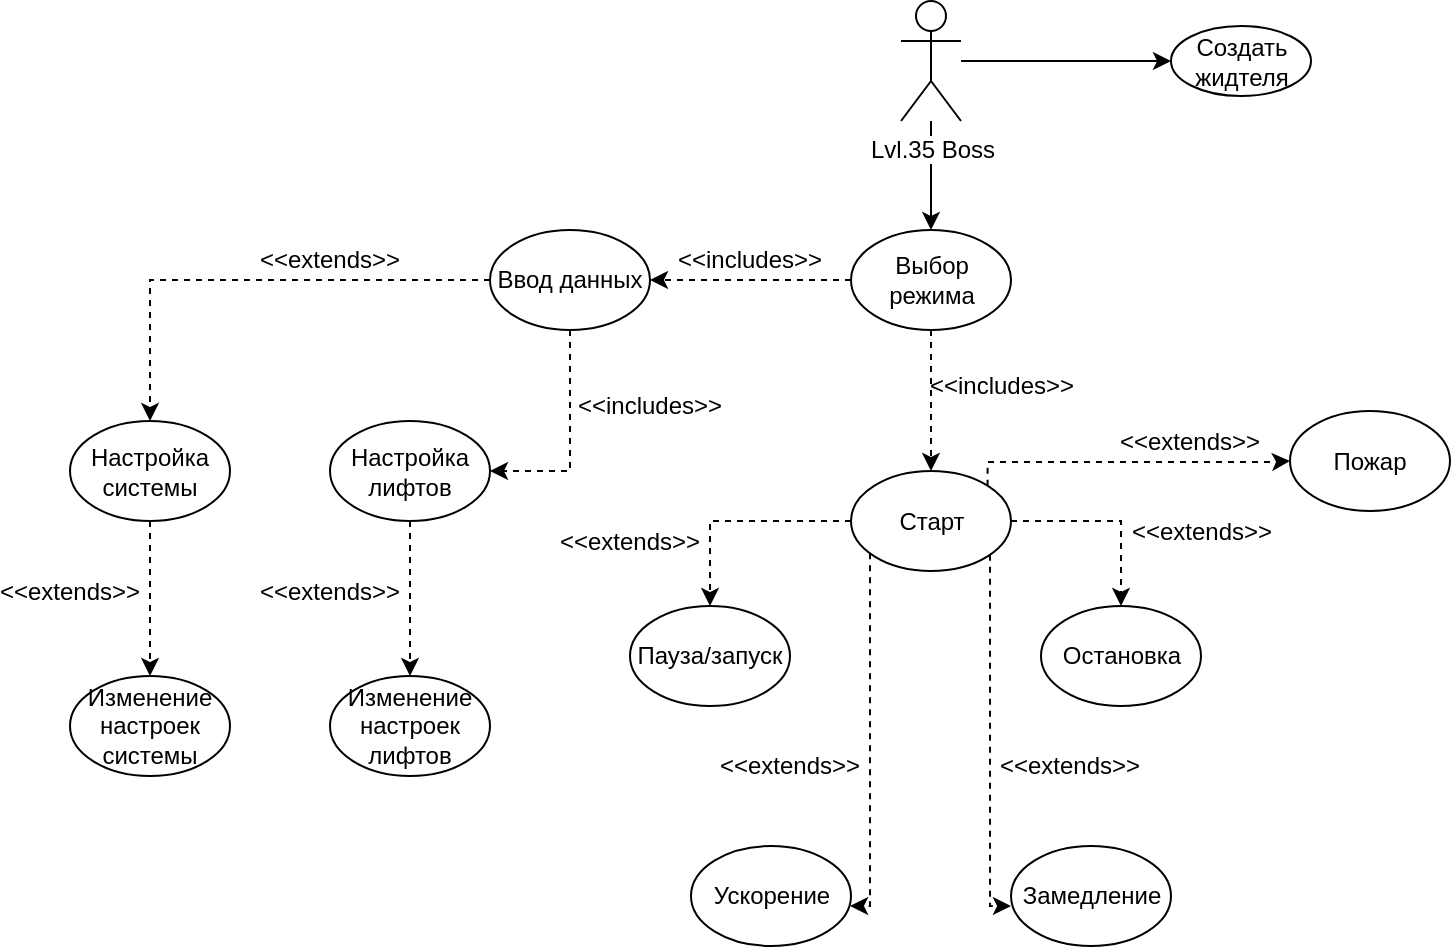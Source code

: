 <mxfile version="12.1.7" type="github" pages="1">
  <diagram id="ekdiAKRqjQZO_SCNcehw" name="Page-1">
    <mxGraphModel dx="1376" dy="747" grid="1" gridSize="10" guides="1" tooltips="1" connect="1" arrows="1" fold="1" page="1" pageScale="1" pageWidth="1920" pageHeight="1200" math="0" shadow="0">
      <root>
        <mxCell id="0"/>
        <mxCell id="1" parent="0"/>
        <mxCell id="3DRjRIgtUkf3iMdszM2m-6" value="" style="edgeStyle=orthogonalEdgeStyle;rounded=0;orthogonalLoop=1;jettySize=auto;html=1;" parent="1" source="3DRjRIgtUkf3iMdszM2m-4" edge="1">
          <mxGeometry relative="1" as="geometry">
            <mxPoint x="820.5" y="372.5" as="targetPoint"/>
          </mxGeometry>
        </mxCell>
        <mxCell id="3DRjRIgtUkf3iMdszM2m-50" style="edgeStyle=orthogonalEdgeStyle;rounded=0;orthogonalLoop=1;jettySize=auto;html=1;entryX=0.5;entryY=0;entryDx=0;entryDy=0;" parent="1" source="3DRjRIgtUkf3iMdszM2m-4" target="3DRjRIgtUkf3iMdszM2m-48" edge="1">
          <mxGeometry relative="1" as="geometry"/>
        </mxCell>
        <mxCell id="3DRjRIgtUkf3iMdszM2m-4" value="Lvl.35 Boss" style="shape=umlActor;verticalLabelPosition=bottom;labelBackgroundColor=#ffffff;verticalAlign=top;html=1;outlineConnect=0;" parent="1" vertex="1">
          <mxGeometry x="685.5" y="342.5" width="30" height="60" as="geometry"/>
        </mxCell>
        <mxCell id="3DRjRIgtUkf3iMdszM2m-8" value="Создать жидтеля" style="ellipse;whiteSpace=wrap;html=1;" parent="1" vertex="1">
          <mxGeometry x="820.5" y="355" width="70" height="35" as="geometry"/>
        </mxCell>
        <mxCell id="3DRjRIgtUkf3iMdszM2m-46" style="edgeStyle=orthogonalEdgeStyle;rounded=0;orthogonalLoop=1;jettySize=auto;html=1;entryX=0;entryY=0.6;entryDx=0;entryDy=0;entryPerimeter=0;dashed=1;" parent="1" source="3DRjRIgtUkf3iMdszM2m-26" target="3DRjRIgtUkf3iMdszM2m-44" edge="1">
          <mxGeometry relative="1" as="geometry">
            <Array as="points">
              <mxPoint x="730" y="645"/>
              <mxPoint x="730" y="645"/>
            </Array>
          </mxGeometry>
        </mxCell>
        <mxCell id="3DRjRIgtUkf3iMdszM2m-53" style="edgeStyle=orthogonalEdgeStyle;rounded=0;orthogonalLoop=1;jettySize=auto;html=1;entryX=0.5;entryY=0;entryDx=0;entryDy=0;dashed=1;" parent="1" source="3DRjRIgtUkf3iMdszM2m-26" target="3DRjRIgtUkf3iMdszM2m-34" edge="1">
          <mxGeometry relative="1" as="geometry">
            <Array as="points">
              <mxPoint x="590" y="602"/>
            </Array>
          </mxGeometry>
        </mxCell>
        <mxCell id="3DRjRIgtUkf3iMdszM2m-54" style="edgeStyle=orthogonalEdgeStyle;rounded=0;orthogonalLoop=1;jettySize=auto;html=1;entryX=0.5;entryY=0;entryDx=0;entryDy=0;dashed=1;" parent="1" source="3DRjRIgtUkf3iMdszM2m-26" target="3DRjRIgtUkf3iMdszM2m-42" edge="1">
          <mxGeometry relative="1" as="geometry">
            <Array as="points">
              <mxPoint x="795" y="602"/>
            </Array>
          </mxGeometry>
        </mxCell>
        <mxCell id="3DRjRIgtUkf3iMdszM2m-65" style="edgeStyle=orthogonalEdgeStyle;rounded=0;orthogonalLoop=1;jettySize=auto;html=1;exitX=1;exitY=0;exitDx=0;exitDy=0;entryX=0;entryY=0.5;entryDx=0;entryDy=0;dashed=1;" parent="1" source="3DRjRIgtUkf3iMdszM2m-26" target="3DRjRIgtUkf3iMdszM2m-64" edge="1">
          <mxGeometry relative="1" as="geometry">
            <Array as="points">
              <mxPoint x="729" y="573"/>
              <mxPoint x="870" y="573"/>
            </Array>
          </mxGeometry>
        </mxCell>
        <mxCell id="3DRjRIgtUkf3iMdszM2m-72" style="edgeStyle=orthogonalEdgeStyle;rounded=0;orthogonalLoop=1;jettySize=auto;html=1;entryX=0.994;entryY=0.6;entryDx=0;entryDy=0;entryPerimeter=0;dashed=1;" parent="1" source="3DRjRIgtUkf3iMdszM2m-26" target="3DRjRIgtUkf3iMdszM2m-45" edge="1">
          <mxGeometry relative="1" as="geometry">
            <Array as="points">
              <mxPoint x="670" y="795"/>
            </Array>
          </mxGeometry>
        </mxCell>
        <mxCell id="3DRjRIgtUkf3iMdszM2m-26" value="Старт" style="ellipse;whiteSpace=wrap;html=1;" parent="1" vertex="1">
          <mxGeometry x="660.5" y="577.5" width="80" height="50" as="geometry"/>
        </mxCell>
        <mxCell id="3DRjRIgtUkf3iMdszM2m-34" value="Пауза/запуск" style="ellipse;whiteSpace=wrap;html=1;" parent="1" vertex="1">
          <mxGeometry x="550" y="645" width="80" height="50" as="geometry"/>
        </mxCell>
        <mxCell id="3DRjRIgtUkf3iMdszM2m-42" value="Остановка" style="ellipse;whiteSpace=wrap;html=1;" parent="1" vertex="1">
          <mxGeometry x="755.5" y="645" width="80" height="50" as="geometry"/>
        </mxCell>
        <mxCell id="3DRjRIgtUkf3iMdszM2m-44" value="Замедление" style="ellipse;whiteSpace=wrap;html=1;" parent="1" vertex="1">
          <mxGeometry x="740.5" y="765" width="80" height="50" as="geometry"/>
        </mxCell>
        <mxCell id="3DRjRIgtUkf3iMdszM2m-45" value="Ускорение" style="ellipse;whiteSpace=wrap;html=1;" parent="1" vertex="1">
          <mxGeometry x="580.5" y="765" width="80" height="50" as="geometry"/>
        </mxCell>
        <mxCell id="3DRjRIgtUkf3iMdszM2m-49" style="edgeStyle=orthogonalEdgeStyle;rounded=0;orthogonalLoop=1;jettySize=auto;html=1;exitX=0.5;exitY=1;exitDx=0;exitDy=0;entryX=0.5;entryY=0;entryDx=0;entryDy=0;dashed=1;" parent="1" source="3DRjRIgtUkf3iMdszM2m-48" target="3DRjRIgtUkf3iMdszM2m-26" edge="1">
          <mxGeometry relative="1" as="geometry"/>
        </mxCell>
        <mxCell id="Gyit4R5NULof4jvEVy84-1" style="edgeStyle=orthogonalEdgeStyle;rounded=0;orthogonalLoop=1;jettySize=auto;html=1;entryX=1;entryY=0.5;entryDx=0;entryDy=0;dashed=1;" parent="1" source="3DRjRIgtUkf3iMdszM2m-48" target="3DRjRIgtUkf3iMdszM2m-51" edge="1">
          <mxGeometry relative="1" as="geometry"/>
        </mxCell>
        <mxCell id="3DRjRIgtUkf3iMdszM2m-48" value="Выбор режима" style="ellipse;whiteSpace=wrap;html=1;" parent="1" vertex="1">
          <mxGeometry x="660.5" y="457" width="80" height="50" as="geometry"/>
        </mxCell>
        <mxCell id="33LRZGphPDpW4lW_VbMt-6" style="edgeStyle=orthogonalEdgeStyle;rounded=0;orthogonalLoop=1;jettySize=auto;html=1;dashed=1;entryX=1;entryY=0.5;entryDx=0;entryDy=0;" parent="1" source="3DRjRIgtUkf3iMdszM2m-51" target="33LRZGphPDpW4lW_VbMt-4" edge="1">
          <mxGeometry relative="1" as="geometry">
            <mxPoint x="482" y="600" as="targetPoint"/>
            <Array as="points">
              <mxPoint x="520" y="577"/>
            </Array>
          </mxGeometry>
        </mxCell>
        <mxCell id="33LRZGphPDpW4lW_VbMt-7" style="edgeStyle=orthogonalEdgeStyle;rounded=0;orthogonalLoop=1;jettySize=auto;html=1;entryX=0.5;entryY=0;entryDx=0;entryDy=0;dashed=1;" parent="1" source="3DRjRIgtUkf3iMdszM2m-51" target="33LRZGphPDpW4lW_VbMt-5" edge="1">
          <mxGeometry relative="1" as="geometry"/>
        </mxCell>
        <mxCell id="3DRjRIgtUkf3iMdszM2m-51" value="Ввод данных" style="ellipse;whiteSpace=wrap;html=1;" parent="1" vertex="1">
          <mxGeometry x="480" y="457" width="80" height="50" as="geometry"/>
        </mxCell>
        <mxCell id="3DRjRIgtUkf3iMdszM2m-57" value="&amp;lt;&amp;lt;includes&amp;gt;&amp;gt;" style="text;html=1;strokeColor=none;fillColor=none;align=center;verticalAlign=middle;whiteSpace=wrap;rounded=0;" parent="1" vertex="1">
          <mxGeometry x="590" y="462" width="40" height="20" as="geometry"/>
        </mxCell>
        <mxCell id="3DRjRIgtUkf3iMdszM2m-59" value="&amp;lt;&amp;lt;extends&amp;gt;&amp;gt;" style="text;html=1;strokeColor=none;fillColor=none;align=center;verticalAlign=middle;whiteSpace=wrap;rounded=0;" parent="1" vertex="1">
          <mxGeometry x="815.5" y="597.5" width="40" height="20" as="geometry"/>
        </mxCell>
        <mxCell id="3DRjRIgtUkf3iMdszM2m-60" value="&amp;lt;&amp;lt;extends&amp;gt;&amp;gt;" style="text;html=1;strokeColor=none;fillColor=none;align=center;verticalAlign=middle;whiteSpace=wrap;rounded=0;" parent="1" vertex="1">
          <mxGeometry x="530" y="602.5" width="40" height="20" as="geometry"/>
        </mxCell>
        <mxCell id="3DRjRIgtUkf3iMdszM2m-61" value="&amp;lt;&amp;lt;extends&amp;gt;&amp;gt;" style="text;html=1;strokeColor=none;fillColor=none;align=center;verticalAlign=middle;whiteSpace=wrap;rounded=0;" parent="1" vertex="1">
          <mxGeometry x="610" y="715" width="40" height="20" as="geometry"/>
        </mxCell>
        <mxCell id="3DRjRIgtUkf3iMdszM2m-62" value="&amp;lt;&amp;lt;extends&amp;gt;&amp;gt;" style="text;html=1;strokeColor=none;fillColor=none;align=center;verticalAlign=middle;whiteSpace=wrap;rounded=0;direction=west;" parent="1" vertex="1">
          <mxGeometry x="750" y="715" width="40" height="20" as="geometry"/>
        </mxCell>
        <mxCell id="3DRjRIgtUkf3iMdszM2m-63" value="&amp;lt;&amp;lt;includes&amp;gt;&amp;gt;" style="text;html=1;strokeColor=none;fillColor=none;align=center;verticalAlign=middle;whiteSpace=wrap;rounded=0;" parent="1" vertex="1">
          <mxGeometry x="715.5" y="525" width="40" height="20" as="geometry"/>
        </mxCell>
        <mxCell id="3DRjRIgtUkf3iMdszM2m-64" value="Пожар" style="ellipse;whiteSpace=wrap;html=1;" parent="1" vertex="1">
          <mxGeometry x="880" y="547.5" width="80" height="50" as="geometry"/>
        </mxCell>
        <mxCell id="3DRjRIgtUkf3iMdszM2m-66" value="&amp;lt;&amp;lt;extends&amp;gt;&amp;gt;" style="text;html=1;strokeColor=none;fillColor=none;align=center;verticalAlign=middle;whiteSpace=wrap;rounded=0;" parent="1" vertex="1">
          <mxGeometry x="810" y="552.5" width="40" height="20" as="geometry"/>
        </mxCell>
        <mxCell id="33LRZGphPDpW4lW_VbMt-3" value="&amp;lt;&amp;lt;includes&amp;gt;&amp;gt;" style="text;html=1;strokeColor=none;fillColor=none;align=center;verticalAlign=middle;whiteSpace=wrap;rounded=0;" parent="1" vertex="1">
          <mxGeometry x="540" y="535" width="40" height="20" as="geometry"/>
        </mxCell>
        <mxCell id="33LRZGphPDpW4lW_VbMt-12" style="edgeStyle=orthogonalEdgeStyle;rounded=0;orthogonalLoop=1;jettySize=auto;html=1;entryX=0.5;entryY=0;entryDx=0;entryDy=0;dashed=1;" parent="1" source="33LRZGphPDpW4lW_VbMt-4" target="33LRZGphPDpW4lW_VbMt-10" edge="1">
          <mxGeometry relative="1" as="geometry"/>
        </mxCell>
        <mxCell id="33LRZGphPDpW4lW_VbMt-4" value="Настройка лифтов" style="ellipse;whiteSpace=wrap;html=1;" parent="1" vertex="1">
          <mxGeometry x="400" y="552.5" width="80" height="50" as="geometry"/>
        </mxCell>
        <mxCell id="33LRZGphPDpW4lW_VbMt-11" style="edgeStyle=orthogonalEdgeStyle;rounded=0;orthogonalLoop=1;jettySize=auto;html=1;entryX=0.5;entryY=0;entryDx=0;entryDy=0;dashed=1;" parent="1" source="33LRZGphPDpW4lW_VbMt-5" target="33LRZGphPDpW4lW_VbMt-9" edge="1">
          <mxGeometry relative="1" as="geometry"/>
        </mxCell>
        <mxCell id="33LRZGphPDpW4lW_VbMt-5" value="Настройка системы" style="ellipse;whiteSpace=wrap;html=1;" parent="1" vertex="1">
          <mxGeometry x="270" y="552.5" width="80" height="50" as="geometry"/>
        </mxCell>
        <mxCell id="33LRZGphPDpW4lW_VbMt-8" value="&amp;lt;&amp;lt;extends&amp;gt;&amp;gt;" style="text;html=1;strokeColor=none;fillColor=none;align=center;verticalAlign=middle;whiteSpace=wrap;rounded=0;" parent="1" vertex="1">
          <mxGeometry x="380" y="462" width="40" height="20" as="geometry"/>
        </mxCell>
        <mxCell id="33LRZGphPDpW4lW_VbMt-9" value="Изменение настроек системы" style="ellipse;whiteSpace=wrap;html=1;" parent="1" vertex="1">
          <mxGeometry x="270" y="680" width="80" height="50" as="geometry"/>
        </mxCell>
        <mxCell id="33LRZGphPDpW4lW_VbMt-10" value="Изменение настроек лифтов" style="ellipse;whiteSpace=wrap;html=1;" parent="1" vertex="1">
          <mxGeometry x="400" y="680" width="80" height="50" as="geometry"/>
        </mxCell>
        <mxCell id="33LRZGphPDpW4lW_VbMt-13" value="&amp;lt;&amp;lt;extends&amp;gt;&amp;gt;" style="text;html=1;strokeColor=none;fillColor=none;align=center;verticalAlign=middle;whiteSpace=wrap;rounded=0;" parent="1" vertex="1">
          <mxGeometry x="250" y="627.5" width="40" height="20" as="geometry"/>
        </mxCell>
        <mxCell id="33LRZGphPDpW4lW_VbMt-14" value="&amp;lt;&amp;lt;extends&amp;gt;&amp;gt;" style="text;html=1;strokeColor=none;fillColor=none;align=center;verticalAlign=middle;whiteSpace=wrap;rounded=0;" parent="1" vertex="1">
          <mxGeometry x="380" y="627.5" width="40" height="20" as="geometry"/>
        </mxCell>
      </root>
    </mxGraphModel>
  </diagram>
</mxfile>
